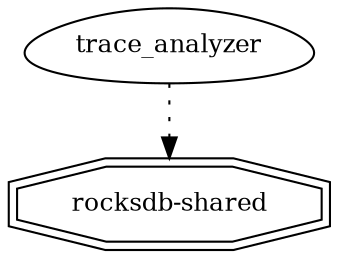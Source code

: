 digraph "trace_analyzer" {
node [
  fontsize = "12"
];
    "node129" [ label = "trace_analyzer", shape = egg ];
    "node50" [ label = "rocksdb-shared", shape = doubleoctagon ];
    "node129" -> "node50" [ style = dotted ] // trace_analyzer -> rocksdb-shared
}

